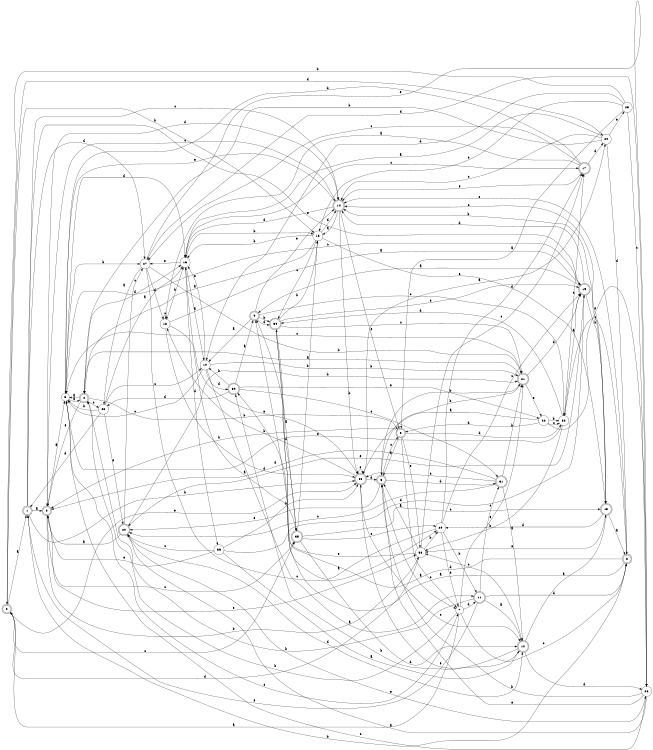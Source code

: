 digraph n30_8 {
__start0 [label="" shape="none"];

rankdir=LR;
size="8,5";

s0 [style="rounded,filled", color="black", fillcolor="white" shape="doublecircle", label="0"];
s1 [style="rounded,filled", color="black", fillcolor="white" shape="doublecircle", label="1"];
s2 [style="rounded,filled", color="black", fillcolor="white" shape="doublecircle", label="2"];
s3 [style="filled", color="black", fillcolor="white" shape="circle", label="3"];
s4 [style="rounded,filled", color="black", fillcolor="white" shape="doublecircle", label="4"];
s5 [style="rounded,filled", color="black", fillcolor="white" shape="doublecircle", label="5"];
s6 [style="rounded,filled", color="black", fillcolor="white" shape="doublecircle", label="6"];
s7 [style="filled", color="black", fillcolor="white" shape="circle", label="7"];
s8 [style="rounded,filled", color="black", fillcolor="white" shape="doublecircle", label="8"];
s9 [style="rounded,filled", color="black", fillcolor="white" shape="doublecircle", label="9"];
s10 [style="filled", color="black", fillcolor="white" shape="circle", label="10"];
s11 [style="rounded,filled", color="black", fillcolor="white" shape="doublecircle", label="11"];
s12 [style="rounded,filled", color="black", fillcolor="white" shape="doublecircle", label="12"];
s13 [style="rounded,filled", color="black", fillcolor="white" shape="doublecircle", label="13"];
s14 [style="rounded,filled", color="black", fillcolor="white" shape="doublecircle", label="14"];
s15 [style="filled", color="black", fillcolor="white" shape="circle", label="15"];
s16 [style="filled", color="black", fillcolor="white" shape="circle", label="16"];
s17 [style="rounded,filled", color="black", fillcolor="white" shape="doublecircle", label="17"];
s18 [style="filled", color="black", fillcolor="white" shape="circle", label="18"];
s19 [style="rounded,filled", color="black", fillcolor="white" shape="doublecircle", label="19"];
s20 [style="rounded,filled", color="black", fillcolor="white" shape="doublecircle", label="20"];
s21 [style="rounded,filled", color="black", fillcolor="white" shape="doublecircle", label="21"];
s22 [style="filled", color="black", fillcolor="white" shape="circle", label="22"];
s23 [style="rounded,filled", color="black", fillcolor="white" shape="doublecircle", label="23"];
s24 [style="filled", color="black", fillcolor="white" shape="circle", label="24"];
s25 [style="filled", color="black", fillcolor="white" shape="circle", label="25"];
s26 [style="filled", color="black", fillcolor="white" shape="circle", label="26"];
s27 [style="filled", color="black", fillcolor="white" shape="circle", label="27"];
s28 [style="filled", color="black", fillcolor="white" shape="circle", label="28"];
s29 [style="filled", color="black", fillcolor="white" shape="circle", label="29"];
s30 [style="rounded,filled", color="black", fillcolor="white" shape="doublecircle", label="30"];
s31 [style="rounded,filled", color="black", fillcolor="white" shape="doublecircle", label="31"];
s32 [style="filled", color="black", fillcolor="white" shape="circle", label="32"];
s33 [style="filled", color="black", fillcolor="white" shape="circle", label="33"];
s34 [style="rounded,filled", color="black", fillcolor="white" shape="doublecircle", label="34"];
s35 [style="rounded,filled", color="black", fillcolor="white" shape="doublecircle", label="35"];
s36 [style="filled", color="black", fillcolor="white" shape="circle", label="36"];
s0 -> s1 [label="a"];
s0 -> s15 [label="b"];
s0 -> s35 [label="c"];
s0 -> s24 [label="d"];
s0 -> s23 [label="e"];
s1 -> s2 [label="a"];
s1 -> s23 [label="b"];
s1 -> s14 [label="c"];
s1 -> s27 [label="d"];
s1 -> s19 [label="e"];
s2 -> s3 [label="a"];
s2 -> s33 [label="b"];
s2 -> s35 [label="c"];
s2 -> s14 [label="d"];
s2 -> s33 [label="e"];
s3 -> s4 [label="a"];
s3 -> s27 [label="b"];
s3 -> s7 [label="c"];
s3 -> s16 [label="d"];
s3 -> s14 [label="e"];
s4 -> s3 [label="a"];
s4 -> s5 [label="b"];
s4 -> s28 [label="c"];
s4 -> s16 [label="d"];
s4 -> s2 [label="e"];
s5 -> s6 [label="a"];
s5 -> s2 [label="b"];
s5 -> s7 [label="c"];
s5 -> s32 [label="d"];
s5 -> s33 [label="e"];
s6 -> s7 [label="a"];
s6 -> s21 [label="b"];
s6 -> s5 [label="c"];
s6 -> s31 [label="d"];
s6 -> s20 [label="e"];
s7 -> s0 [label="a"];
s7 -> s4 [label="b"];
s7 -> s8 [label="c"];
s7 -> s11 [label="d"];
s7 -> s21 [label="e"];
s8 -> s9 [label="a"];
s8 -> s1 [label="b"];
s8 -> s32 [label="c"];
s8 -> s34 [label="d"];
s8 -> s14 [label="e"];
s9 -> s10 [label="a"];
s9 -> s34 [label="b"];
s9 -> s32 [label="c"];
s9 -> s34 [label="d"];
s9 -> s14 [label="e"];
s10 -> s11 [label="a"];
s10 -> s21 [label="b"];
s10 -> s3 [label="c"];
s10 -> s30 [label="d"];
s10 -> s16 [label="e"];
s11 -> s12 [label="a"];
s11 -> s4 [label="b"];
s11 -> s31 [label="c"];
s11 -> s8 [label="d"];
s11 -> s1 [label="e"];
s12 -> s13 [label="a"];
s12 -> s30 [label="b"];
s12 -> s33 [label="c"];
s12 -> s26 [label="d"];
s12 -> s23 [label="e"];
s13 -> s8 [label="a"];
s13 -> s14 [label="b"];
s13 -> s14 [label="c"];
s13 -> s29 [label="d"];
s13 -> s33 [label="e"];
s14 -> s15 [label="a"];
s14 -> s23 [label="b"];
s14 -> s2 [label="c"];
s14 -> s16 [label="d"];
s14 -> s5 [label="e"];
s15 -> s4 [label="a"];
s15 -> s16 [label="b"];
s15 -> s34 [label="c"];
s15 -> s14 [label="d"];
s15 -> s13 [label="e"];
s16 -> s10 [label="a"];
s16 -> s15 [label="b"];
s16 -> s17 [label="c"];
s16 -> s36 [label="d"];
s16 -> s27 [label="e"];
s17 -> s18 [label="a"];
s17 -> s3 [label="b"];
s17 -> s27 [label="c"];
s17 -> s24 [label="d"];
s17 -> s14 [label="e"];
s18 -> s19 [label="a"];
s18 -> s16 [label="b"];
s18 -> s18 [label="c"];
s18 -> s23 [label="d"];
s18 -> s23 [label="e"];
s19 -> s9 [label="a"];
s19 -> s13 [label="b"];
s19 -> s3 [label="c"];
s19 -> s14 [label="d"];
s19 -> s20 [label="e"];
s20 -> s2 [label="a"];
s20 -> s21 [label="b"];
s20 -> s27 [label="c"];
s20 -> s12 [label="d"];
s20 -> s26 [label="e"];
s21 -> s4 [label="a"];
s21 -> s6 [label="b"];
s21 -> s3 [label="c"];
s21 -> s19 [label="d"];
s21 -> s22 [label="e"];
s22 -> s23 [label="a"];
s22 -> s32 [label="b"];
s22 -> s32 [label="c"];
s22 -> s5 [label="d"];
s22 -> s26 [label="e"];
s23 -> s24 [label="a"];
s23 -> s18 [label="b"];
s23 -> s12 [label="c"];
s23 -> s6 [label="d"];
s23 -> s23 [label="e"];
s24 -> s16 [label="a"];
s24 -> s4 [label="b"];
s24 -> s14 [label="c"];
s24 -> s8 [label="d"];
s24 -> s25 [label="e"];
s25 -> s5 [label="a"];
s25 -> s0 [label="b"];
s25 -> s26 [label="c"];
s25 -> s10 [label="d"];
s25 -> s15 [label="e"];
s26 -> s20 [label="a"];
s26 -> s6 [label="b"];
s26 -> s3 [label="c"];
s26 -> s27 [label="d"];
s26 -> s6 [label="e"];
s27 -> s28 [label="a"];
s27 -> s21 [label="b"];
s27 -> s29 [label="c"];
s27 -> s18 [label="d"];
s27 -> s26 [label="e"];
s28 -> s16 [label="a"];
s28 -> s3 [label="b"];
s28 -> s10 [label="c"];
s28 -> s1 [label="d"];
s28 -> s20 [label="e"];
s29 -> s30 [label="a"];
s29 -> s11 [label="b"];
s29 -> s19 [label="c"];
s29 -> s17 [label="d"];
s29 -> s7 [label="e"];
s30 -> s9 [label="a"];
s30 -> s10 [label="b"];
s30 -> s31 [label="c"];
s30 -> s28 [label="d"];
s30 -> s22 [label="e"];
s31 -> s12 [label="a"];
s31 -> s21 [label="b"];
s31 -> s20 [label="c"];
s31 -> s2 [label="d"];
s31 -> s23 [label="e"];
s32 -> s19 [label="a"];
s32 -> s33 [label="b"];
s32 -> s17 [label="c"];
s32 -> s34 [label="d"];
s32 -> s3 [label="e"];
s33 -> s6 [label="a"];
s33 -> s29 [label="b"];
s33 -> s17 [label="c"];
s33 -> s0 [label="d"];
s33 -> s9 [label="e"];
s34 -> s35 [label="a"];
s34 -> s15 [label="b"];
s34 -> s21 [label="c"];
s34 -> s35 [label="d"];
s34 -> s19 [label="e"];
s35 -> s16 [label="a"];
s35 -> s15 [label="b"];
s35 -> s13 [label="c"];
s35 -> s12 [label="d"];
s35 -> s29 [label="e"];
s36 -> s12 [label="a"];
s36 -> s23 [label="b"];
s36 -> s20 [label="c"];
s36 -> s19 [label="d"];
s36 -> s2 [label="e"];

}